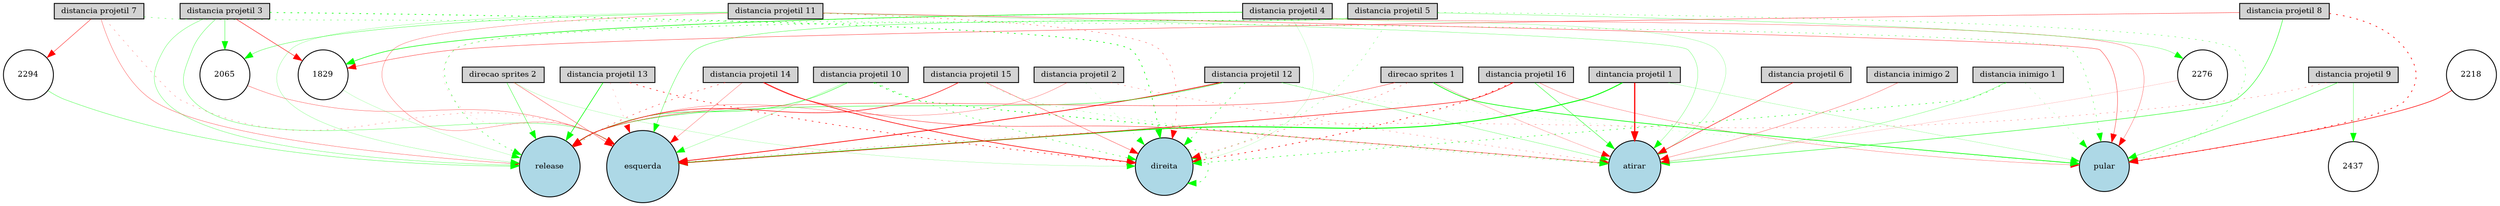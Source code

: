 digraph {
	node [fontsize=9 height=0.2 shape=circle width=0.2]
	"dintancia projetil 1" [fillcolor=lightgray shape=box style=filled]
	"distancia projetil 2" [fillcolor=lightgray shape=box style=filled]
	"distancia projetil 3" [fillcolor=lightgray shape=box style=filled]
	"distancia projetil 4" [fillcolor=lightgray shape=box style=filled]
	"distancia projetil 5" [fillcolor=lightgray shape=box style=filled]
	"distancia projetil 6" [fillcolor=lightgray shape=box style=filled]
	"distancia projetil 7" [fillcolor=lightgray shape=box style=filled]
	"distancia projetil 8" [fillcolor=lightgray shape=box style=filled]
	"distancia projetil 9" [fillcolor=lightgray shape=box style=filled]
	"distancia projetil 10" [fillcolor=lightgray shape=box style=filled]
	"distancia projetil 11" [fillcolor=lightgray shape=box style=filled]
	"distancia projetil 12" [fillcolor=lightgray shape=box style=filled]
	"distancia projetil 13" [fillcolor=lightgray shape=box style=filled]
	"distancia projetil 14" [fillcolor=lightgray shape=box style=filled]
	"distancia projetil 15" [fillcolor=lightgray shape=box style=filled]
	"distancia projetil 16" [fillcolor=lightgray shape=box style=filled]
	"distancia inimigo 1" [fillcolor=lightgray shape=box style=filled]
	"distancia inimigo 2" [fillcolor=lightgray shape=box style=filled]
	"direcao sprites 1" [fillcolor=lightgray shape=box style=filled]
	"direcao sprites 2" [fillcolor=lightgray shape=box style=filled]
	esquerda [fillcolor=lightblue style=filled]
	direita [fillcolor=lightblue style=filled]
	pular [fillcolor=lightblue style=filled]
	atirar [fillcolor=lightblue style=filled]
	release [fillcolor=lightblue style=filled]
	1829 [fillcolor=white style=filled]
	2218 [fillcolor=white style=filled]
	2065 [fillcolor=white style=filled]
	2294 [fillcolor=white style=filled]
	2276 [fillcolor=white style=filled]
	2437 [fillcolor=white style=filled]
	"dintancia projetil 1" -> esquerda [color=green penwidth=1.06075053794 style=solid]
	"distancia projetil 7" -> release [color=red penwidth=0.29147352888 style=solid]
	"direcao sprites 1" -> atirar [color=red penwidth=0.199211542013 style=solid]
	"distancia projetil 11" -> direita [color=red penwidth=0.34235398262 style=dotted]
	"distancia projetil 16" -> atirar [color=green penwidth=0.441162954816 style=solid]
	"distancia projetil 6" -> atirar [color=red penwidth=0.546160533041 style=solid]
	"distancia projetil 9" -> pular [color=green penwidth=0.391948314768 style=solid]
	"distancia projetil 12" -> esquerda [color=red penwidth=0.813404241195 style=solid]
	"distancia projetil 4" -> pular [color=red penwidth=0.268664497117 style=solid]
	"distancia projetil 7" -> esquerda [color=red penwidth=0.239562850236 style=dotted]
	"distancia projetil 5" -> 2276 [color=green penwidth=0.265146224737 style=solid]
	"distancia projetil 7" -> pular [color=green penwidth=0.353143251724 style=dotted]
	"distancia projetil 12" -> release [color=green penwidth=0.451491283237 style=solid]
	2218 -> pular [color=red penwidth=0.654475978272 style=solid]
	"distancia projetil 10" -> atirar [color=green penwidth=0.77766553274 style=dotted]
	"distancia projetil 3" -> 2065 [color=green penwidth=0.38770880729 style=solid]
	"distancia projetil 2" -> direita [color=green penwidth=0.137156191812 style=dotted]
	"distancia projetil 5" -> direita [color=green penwidth=0.268704459653 style=dotted]
	"direcao sprites 1" -> pular [color=green penwidth=0.754824216437 style=solid]
	"distancia projetil 11" -> esquerda [color=red penwidth=0.25748769985 style=solid]
	"distancia projetil 10" -> release [color=green penwidth=0.437972501939 style=solid]
	"distancia inimigo 1" -> atirar [color=green penwidth=0.251088187281 style=solid]
	"distancia projetil 14" -> release [color=red penwidth=0.441430953151 style=dotted]
	"distancia projetil 12" -> direita [color=green penwidth=0.517987410169 style=dotted]
	"distancia projetil 15" -> direita [color=red penwidth=0.324079131031 style=solid]
	"distancia projetil 4" -> atirar [color=green penwidth=0.184781711522 style=solid]
	2294 -> release [color=green penwidth=0.32794614481 style=solid]
	"distancia projetil 11" -> release [color=green penwidth=0.190317304009 style=solid]
	"distancia projetil 16" -> esquerda [color=red penwidth=0.605577763727 style=solid]
	"distancia projetil 5" -> release [color=green penwidth=0.475147246076 style=dotted]
	"distancia projetil 8" -> pular [color=red penwidth=0.775706226191 style=dotted]
	"distancia projetil 10" -> esquerda [color=green penwidth=0.20659370787 style=solid]
	"distancia projetil 15" -> release [color=red penwidth=0.622829899147 style=solid]
	"distancia projetil 5" -> esquerda [color=green penwidth=0.34670346097 style=solid]
	"direcao sprites 1" -> direita [color=red penwidth=0.32860617429 style=dotted]
	"distancia projetil 9" -> 2437 [color=green penwidth=0.283173333114 style=solid]
	"distancia projetil 14" -> atirar [color=red penwidth=0.410007820383 style=solid]
	"distancia inimigo 1" -> pular [color=green penwidth=0.170580855559 style=dotted]
	"direcao sprites 2" -> esquerda [color=red penwidth=0.317093012061 style=solid]
	"distancia projetil 12" -> pular [color=green penwidth=0.122176907398 style=dotted]
	"dintancia projetil 1" -> pular [color=green penwidth=0.177416910356 style=solid]
	"distancia projetil 11" -> atirar [color=green penwidth=0.247949124155 style=solid]
	"distancia projetil 16" -> direita [color=red penwidth=0.765439157181 style=dotted]
	"distancia projetil 3" -> direita [color=green penwidth=0.754063238169 style=dotted]
	"distancia projetil 8" -> atirar [color=green penwidth=0.498158362998 style=solid]
	"direcao sprites 2" -> release [color=green penwidth=0.386244156318 style=solid]
	"distancia projetil 9" -> esquerda [color=red penwidth=0.250722180227 style=dotted]
	2276 -> atirar [color=red penwidth=0.116170164719 style=solid]
	"distancia projetil 4" -> esquerda [color=red penwidth=0.117784194047 style=dotted]
	"distancia inimigo 2" -> atirar [color=red penwidth=0.278185335402 style=solid]
	"distancia projetil 11" -> 2065 [color=green penwidth=0.343522465822 style=solid]
	"distancia projetil 10" -> direita [color=green penwidth=0.470448726321 style=dotted]
	"distancia projetil 4" -> 1829 [color=green penwidth=0.648821854966 style=solid]
	"distancia projetil 5" -> pular [color=green penwidth=0.335375951216 style=dotted]
	"distancia projetil 14" -> esquerda [color=red penwidth=0.251835617969 style=solid]
	1829 -> release [color=green penwidth=0.147031626865 style=solid]
	"direcao sprites 2" -> direita [color=green penwidth=0.152904220151 style=solid]
	"distancia projetil 3" -> 1829 [color=red penwidth=0.514542496827 style=solid]
	"distancia projetil 12" -> atirar [color=green penwidth=0.25518918558 style=solid]
	"dintancia projetil 1" -> atirar [color=red penwidth=1.39112445317 style=solid]
	2065 -> esquerda [color=red penwidth=0.290131325614 style=solid]
	"distancia projetil 11" -> pular [color=red penwidth=0.368012246438 style=solid]
	"distancia projetil 16" -> pular [color=red penwidth=0.247835146751 style=solid]
	"distancia projetil 3" -> esquerda [color=green penwidth=0.303421903991 style=solid]
	direita -> direita [color=green penwidth=0.557352902323 style=dotted]
	"distancia projetil 8" -> 1829 [color=red penwidth=0.376355932003 style=solid]
	"distancia projetil 2" -> atirar [color=red penwidth=0.243385392784 style=dotted]
	"distancia projetil 15" -> atirar [color=green penwidth=0.219103553914 style=dotted]
	"distancia projetil 4" -> direita [color=green penwidth=0.115954861054 style=solid]
	"distancia projetil 13" -> release [color=green penwidth=0.711537945496 style=solid]
	"distancia projetil 13" -> direita [color=red penwidth=0.665532930476 style=dotted]
	"distancia inimigo 1" -> direita [color=green penwidth=0.548612263727 style=dotted]
	"distancia projetil 13" -> esquerda [color=red penwidth=0.161489742405 style=dotted]
	"distancia projetil 2" -> release [color=red penwidth=0.245274732728 style=solid]
	"distancia projetil 3" -> release [color=green penwidth=0.279285817576 style=solid]
	"distancia projetil 7" -> 2294 [color=red penwidth=0.425711480057 style=solid]
	"direcao sprites 1" -> release [color=red penwidth=0.374574401664 style=solid]
	"distancia projetil 14" -> direita [color=red penwidth=0.733592019266 style=solid]
}
